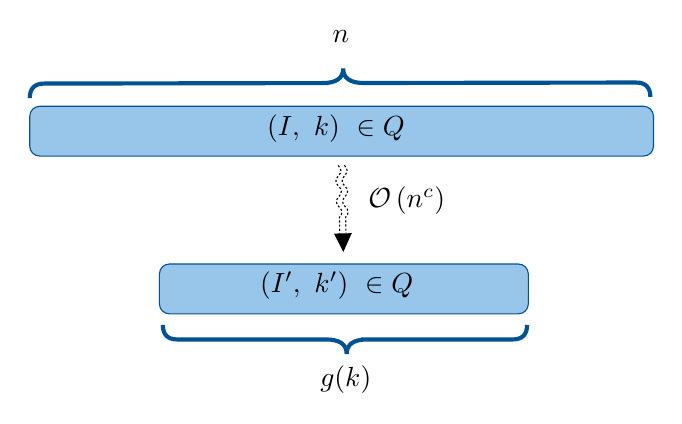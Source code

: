 
\begin{tikzpicture}[x=0.75pt,y=0.75pt,yscale=-1,xscale=1]
%uncomment if require: \path (0,290); %set diagram left start at 0, and has height of 290
\tikzset{every picture/.style={line width=0.75pt}} %set default line width to 0.75pt        

%Rounded Rect [id:dp2256907851376615] 
\draw  [color={rgb, 255:red, 0; green, 82; blue, 147 }  ,draw opacity=1 ][fill={rgb, 255:red, 152; green, 198; blue, 234 }  ,fill opacity=1 ] (129.8,74.8) .. controls (129.8,72.15) and (131.95,70) .. (134.6,70) -- (425.5,70) .. controls (428.15,70) and (430.3,72.15) .. (430.3,74.8) -- (430.3,89.2) .. controls (430.3,91.85) and (428.15,94) .. (425.5,94) -- (134.6,94) .. controls (131.95,94) and (129.8,91.85) .. (129.8,89.2) -- cycle ;
%Straight Lines [id:da34735862747158275] 
\draw  [dash pattern={on 0.75pt off 0.75pt}]  (281.37,98.46) .. controls (283.08,100.09) and (283.12,101.75) .. (281.49,103.46) .. controls (279.86,105.17) and (279.9,106.83) .. (281.61,108.46) .. controls (283.32,110.09) and (283.36,111.75) .. (281.73,113.46) .. controls (280.1,115.17) and (280.14,116.83) .. (281.85,118.46) .. controls (283.56,120.09) and (283.6,121.75) .. (281.97,123.46) -- (282.08,128.13) -- (282.15,131.13)(278.37,98.54) .. controls (280.08,100.16) and (280.12,101.82) .. (278.49,103.53) .. controls (276.86,105.24) and (276.9,106.9) .. (278.61,108.53) .. controls (280.32,110.16) and (280.36,111.82) .. (278.73,113.53) .. controls (277.1,115.24) and (277.14,116.9) .. (278.85,118.53) .. controls (280.56,120.16) and (280.6,121.82) .. (278.97,123.53) -- (279.08,128.21) -- (279.15,131.21) ;
\draw [shift={(280.87,140.17)}, rotate = 268.63] [fill={rgb, 255:red, 0; green, 0; blue, 0 }  ][line width=0.08]  [draw opacity=0] (8.93,-4.29) -- (0,0) -- (8.93,4.29) -- cycle    ;
%Rounded Rect [id:dp11606859634007116] 
\draw  [color={rgb, 255:red, 0; green, 82; blue, 147 }  ,draw opacity=1 ][fill={rgb, 255:red, 152; green, 198; blue, 234 }  ,fill opacity=1 ] (192.27,150.8) .. controls (192.27,148.15) and (194.42,146) .. (197.07,146) -- (365.2,146) .. controls (367.85,146) and (370,148.15) .. (370,150.8) -- (370,165.2) .. controls (370,167.85) and (367.85,170) .. (365.2,170) -- (197.07,170) .. controls (194.42,170) and (192.27,167.85) .. (192.27,165.2) -- cycle ;
%Shape: Brace [id:dp49500678764931805] 
\draw  [color={rgb, 255:red, 0; green, 82; blue, 147 }  ,draw opacity=1 ][line width=1.5]  (428.8,65.55) .. controls (428.79,60.88) and (426.46,58.55) .. (421.79,58.56) -- (290.81,58.79) .. controls (284.14,58.8) and (280.81,56.48) .. (280.8,51.81) .. controls (280.81,56.48) and (277.48,58.82) .. (270.81,58.83)(273.81,58.82) -- (136.79,59.06) .. controls (132.12,59.07) and (129.79,61.4) .. (129.8,66.07) ;
%Shape: Brace [id:dp39979872340961986] 
\draw  [color={rgb, 255:red, 0; green, 82; blue, 147 }  ,draw opacity=1 ][line width=1.5]  (193.9,175.35) .. controls (193.9,180.02) and (196.23,182.35) .. (200.9,182.35) -- (272.47,182.35) .. controls (279.14,182.35) and (282.47,184.68) .. (282.47,189.35) .. controls (282.47,184.68) and (285.8,182.35) .. (292.47,182.35)(289.47,182.35) -- (362.4,182.35) .. controls (367.07,182.35) and (369.4,180.02) .. (369.4,175.35) ;

% Text Node
\draw (242.9,72.9) node [anchor=north west][inner sep=0.75pt]    {$( I,\ k) \ \in Q$};
% Text Node
\draw (291.67,107.4) node [anchor=north west][inner sep=0.75pt]    {$\mathcal{O}\left( n^{c}\right)$};
% Text Node
\draw (239.5,148.4) node [anchor=north west][inner sep=0.75pt]    {$( I',\ k') \ \in Q$};
% Text Node
\draw (268.5,193.9) node [anchor=north west][inner sep=0.75pt]    {$g( k)$};
% Text Node
\draw (274.5,32.4) node [anchor=north west][inner sep=0.75pt]    {$n$};


\end{tikzpicture}
